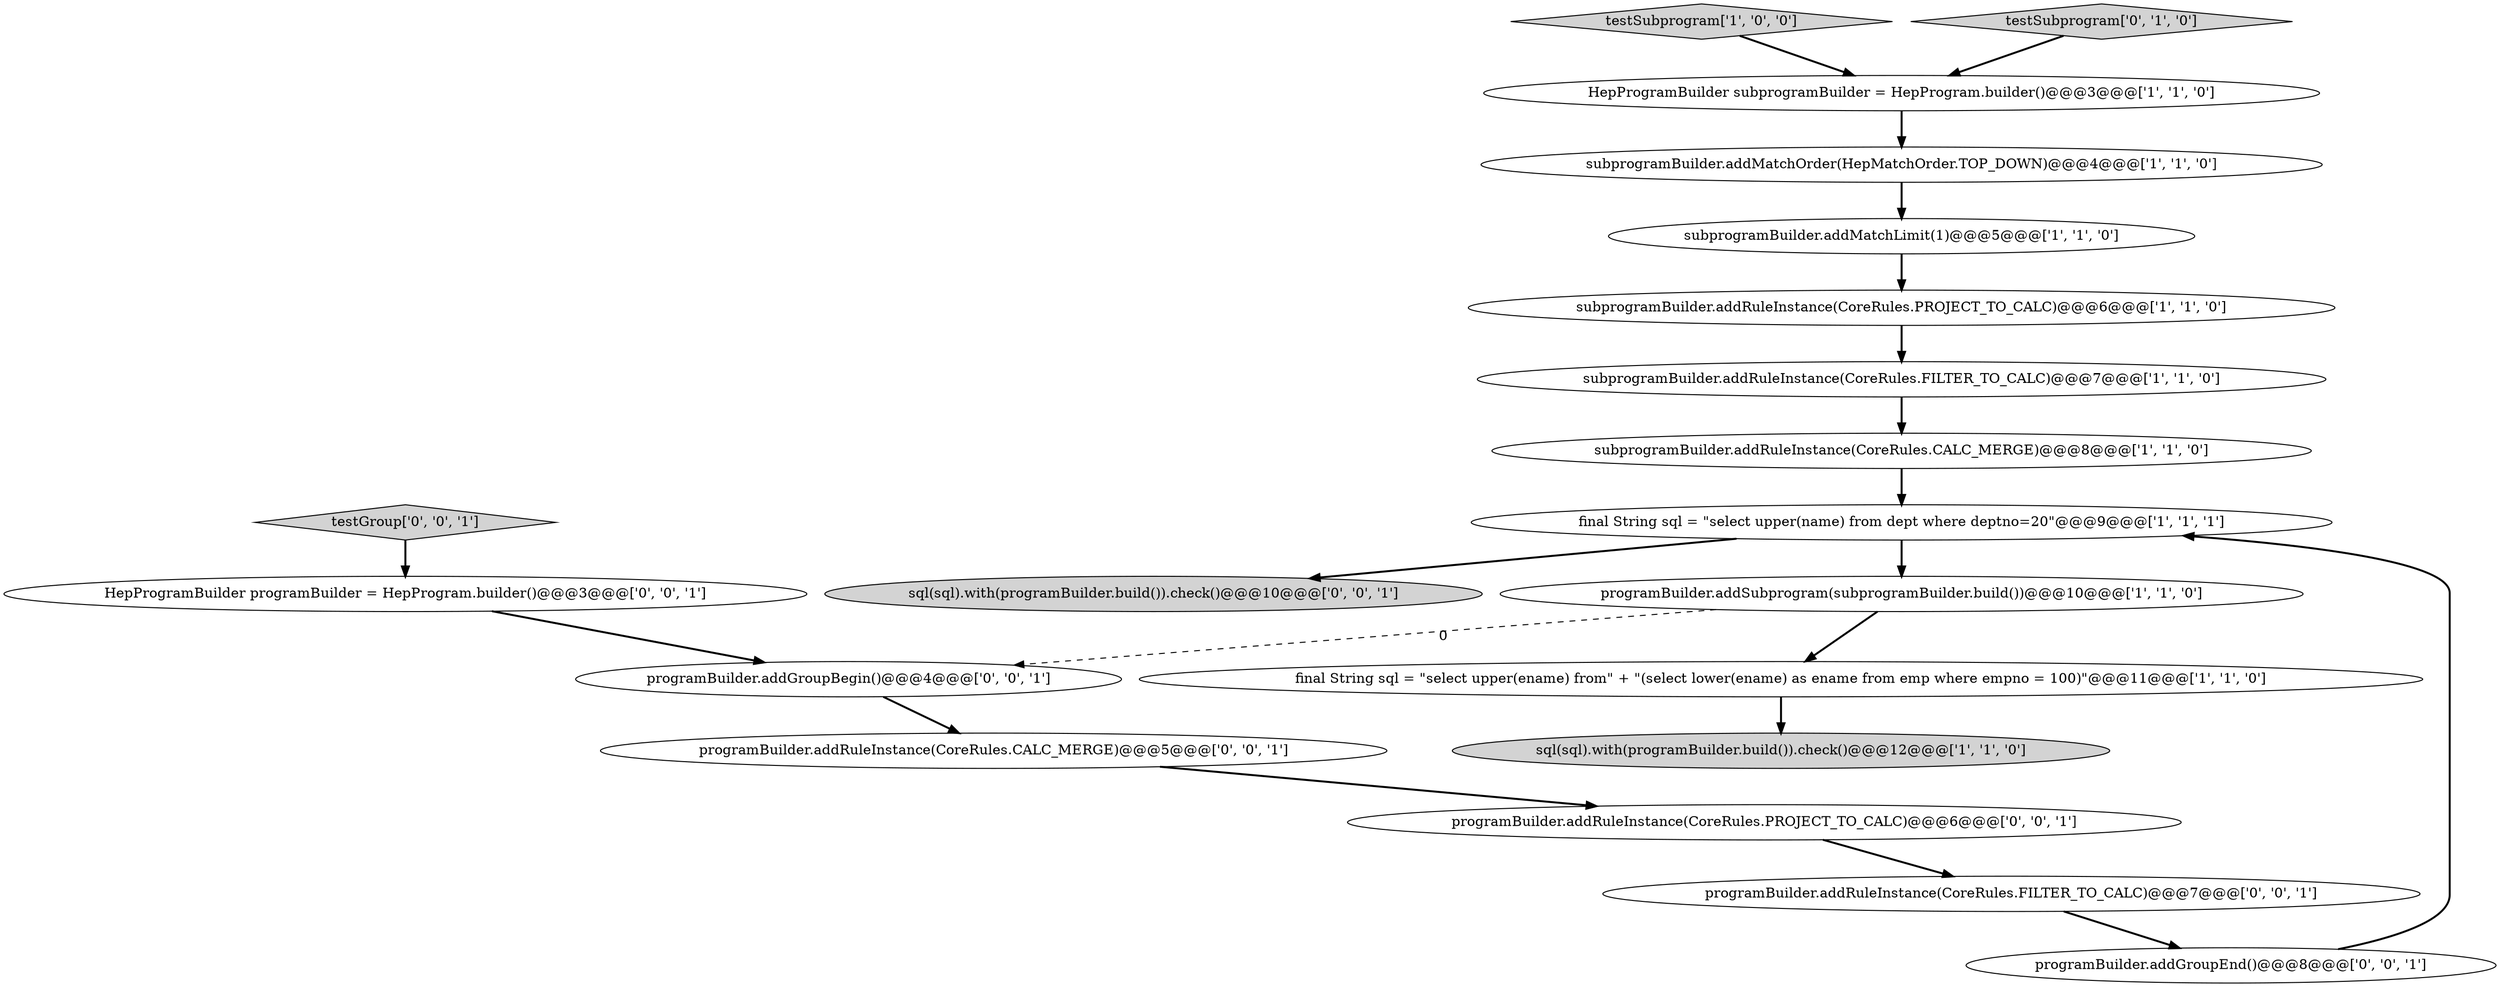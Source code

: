 digraph {
19 [style = filled, label = "sql(sql).with(programBuilder.build()).check()@@@10@@@['0', '0', '1']", fillcolor = lightgray, shape = ellipse image = "AAA0AAABBB3BBB"];
14 [style = filled, label = "programBuilder.addRuleInstance(CoreRules.FILTER_TO_CALC)@@@7@@@['0', '0', '1']", fillcolor = white, shape = ellipse image = "AAA0AAABBB3BBB"];
3 [style = filled, label = "final String sql = \"select upper(ename) from\" + \"(select lower(ename) as ename from emp where empno = 100)\"@@@11@@@['1', '1', '0']", fillcolor = white, shape = ellipse image = "AAA0AAABBB1BBB"];
1 [style = filled, label = "subprogramBuilder.addRuleInstance(CoreRules.PROJECT_TO_CALC)@@@6@@@['1', '1', '0']", fillcolor = white, shape = ellipse image = "AAA0AAABBB1BBB"];
0 [style = filled, label = "subprogramBuilder.addMatchLimit(1)@@@5@@@['1', '1', '0']", fillcolor = white, shape = ellipse image = "AAA0AAABBB1BBB"];
12 [style = filled, label = "programBuilder.addRuleInstance(CoreRules.CALC_MERGE)@@@5@@@['0', '0', '1']", fillcolor = white, shape = ellipse image = "AAA0AAABBB3BBB"];
4 [style = filled, label = "sql(sql).with(programBuilder.build()).check()@@@12@@@['1', '1', '0']", fillcolor = lightgray, shape = ellipse image = "AAA0AAABBB1BBB"];
10 [style = filled, label = "testSubprogram['1', '0', '0']", fillcolor = lightgray, shape = diamond image = "AAA0AAABBB1BBB"];
16 [style = filled, label = "programBuilder.addRuleInstance(CoreRules.PROJECT_TO_CALC)@@@6@@@['0', '0', '1']", fillcolor = white, shape = ellipse image = "AAA0AAABBB3BBB"];
18 [style = filled, label = "programBuilder.addGroupBegin()@@@4@@@['0', '0', '1']", fillcolor = white, shape = ellipse image = "AAA0AAABBB3BBB"];
2 [style = filled, label = "subprogramBuilder.addMatchOrder(HepMatchOrder.TOP_DOWN)@@@4@@@['1', '1', '0']", fillcolor = white, shape = ellipse image = "AAA0AAABBB1BBB"];
17 [style = filled, label = "testGroup['0', '0', '1']", fillcolor = lightgray, shape = diamond image = "AAA0AAABBB3BBB"];
5 [style = filled, label = "subprogramBuilder.addRuleInstance(CoreRules.FILTER_TO_CALC)@@@7@@@['1', '1', '0']", fillcolor = white, shape = ellipse image = "AAA0AAABBB1BBB"];
6 [style = filled, label = "subprogramBuilder.addRuleInstance(CoreRules.CALC_MERGE)@@@8@@@['1', '1', '0']", fillcolor = white, shape = ellipse image = "AAA0AAABBB1BBB"];
9 [style = filled, label = "programBuilder.addSubprogram(subprogramBuilder.build())@@@10@@@['1', '1', '0']", fillcolor = white, shape = ellipse image = "AAA0AAABBB1BBB"];
7 [style = filled, label = "final String sql = \"select upper(name) from dept where deptno=20\"@@@9@@@['1', '1', '1']", fillcolor = white, shape = ellipse image = "AAA0AAABBB1BBB"];
8 [style = filled, label = "HepProgramBuilder subprogramBuilder = HepProgram.builder()@@@3@@@['1', '1', '0']", fillcolor = white, shape = ellipse image = "AAA0AAABBB1BBB"];
13 [style = filled, label = "HepProgramBuilder programBuilder = HepProgram.builder()@@@3@@@['0', '0', '1']", fillcolor = white, shape = ellipse image = "AAA0AAABBB3BBB"];
11 [style = filled, label = "testSubprogram['0', '1', '0']", fillcolor = lightgray, shape = diamond image = "AAA0AAABBB2BBB"];
15 [style = filled, label = "programBuilder.addGroupEnd()@@@8@@@['0', '0', '1']", fillcolor = white, shape = ellipse image = "AAA0AAABBB3BBB"];
1->5 [style = bold, label=""];
7->9 [style = bold, label=""];
9->3 [style = bold, label=""];
11->8 [style = bold, label=""];
18->12 [style = bold, label=""];
16->14 [style = bold, label=""];
14->15 [style = bold, label=""];
17->13 [style = bold, label=""];
2->0 [style = bold, label=""];
12->16 [style = bold, label=""];
5->6 [style = bold, label=""];
6->7 [style = bold, label=""];
8->2 [style = bold, label=""];
10->8 [style = bold, label=""];
15->7 [style = bold, label=""];
7->19 [style = bold, label=""];
3->4 [style = bold, label=""];
0->1 [style = bold, label=""];
9->18 [style = dashed, label="0"];
13->18 [style = bold, label=""];
}
